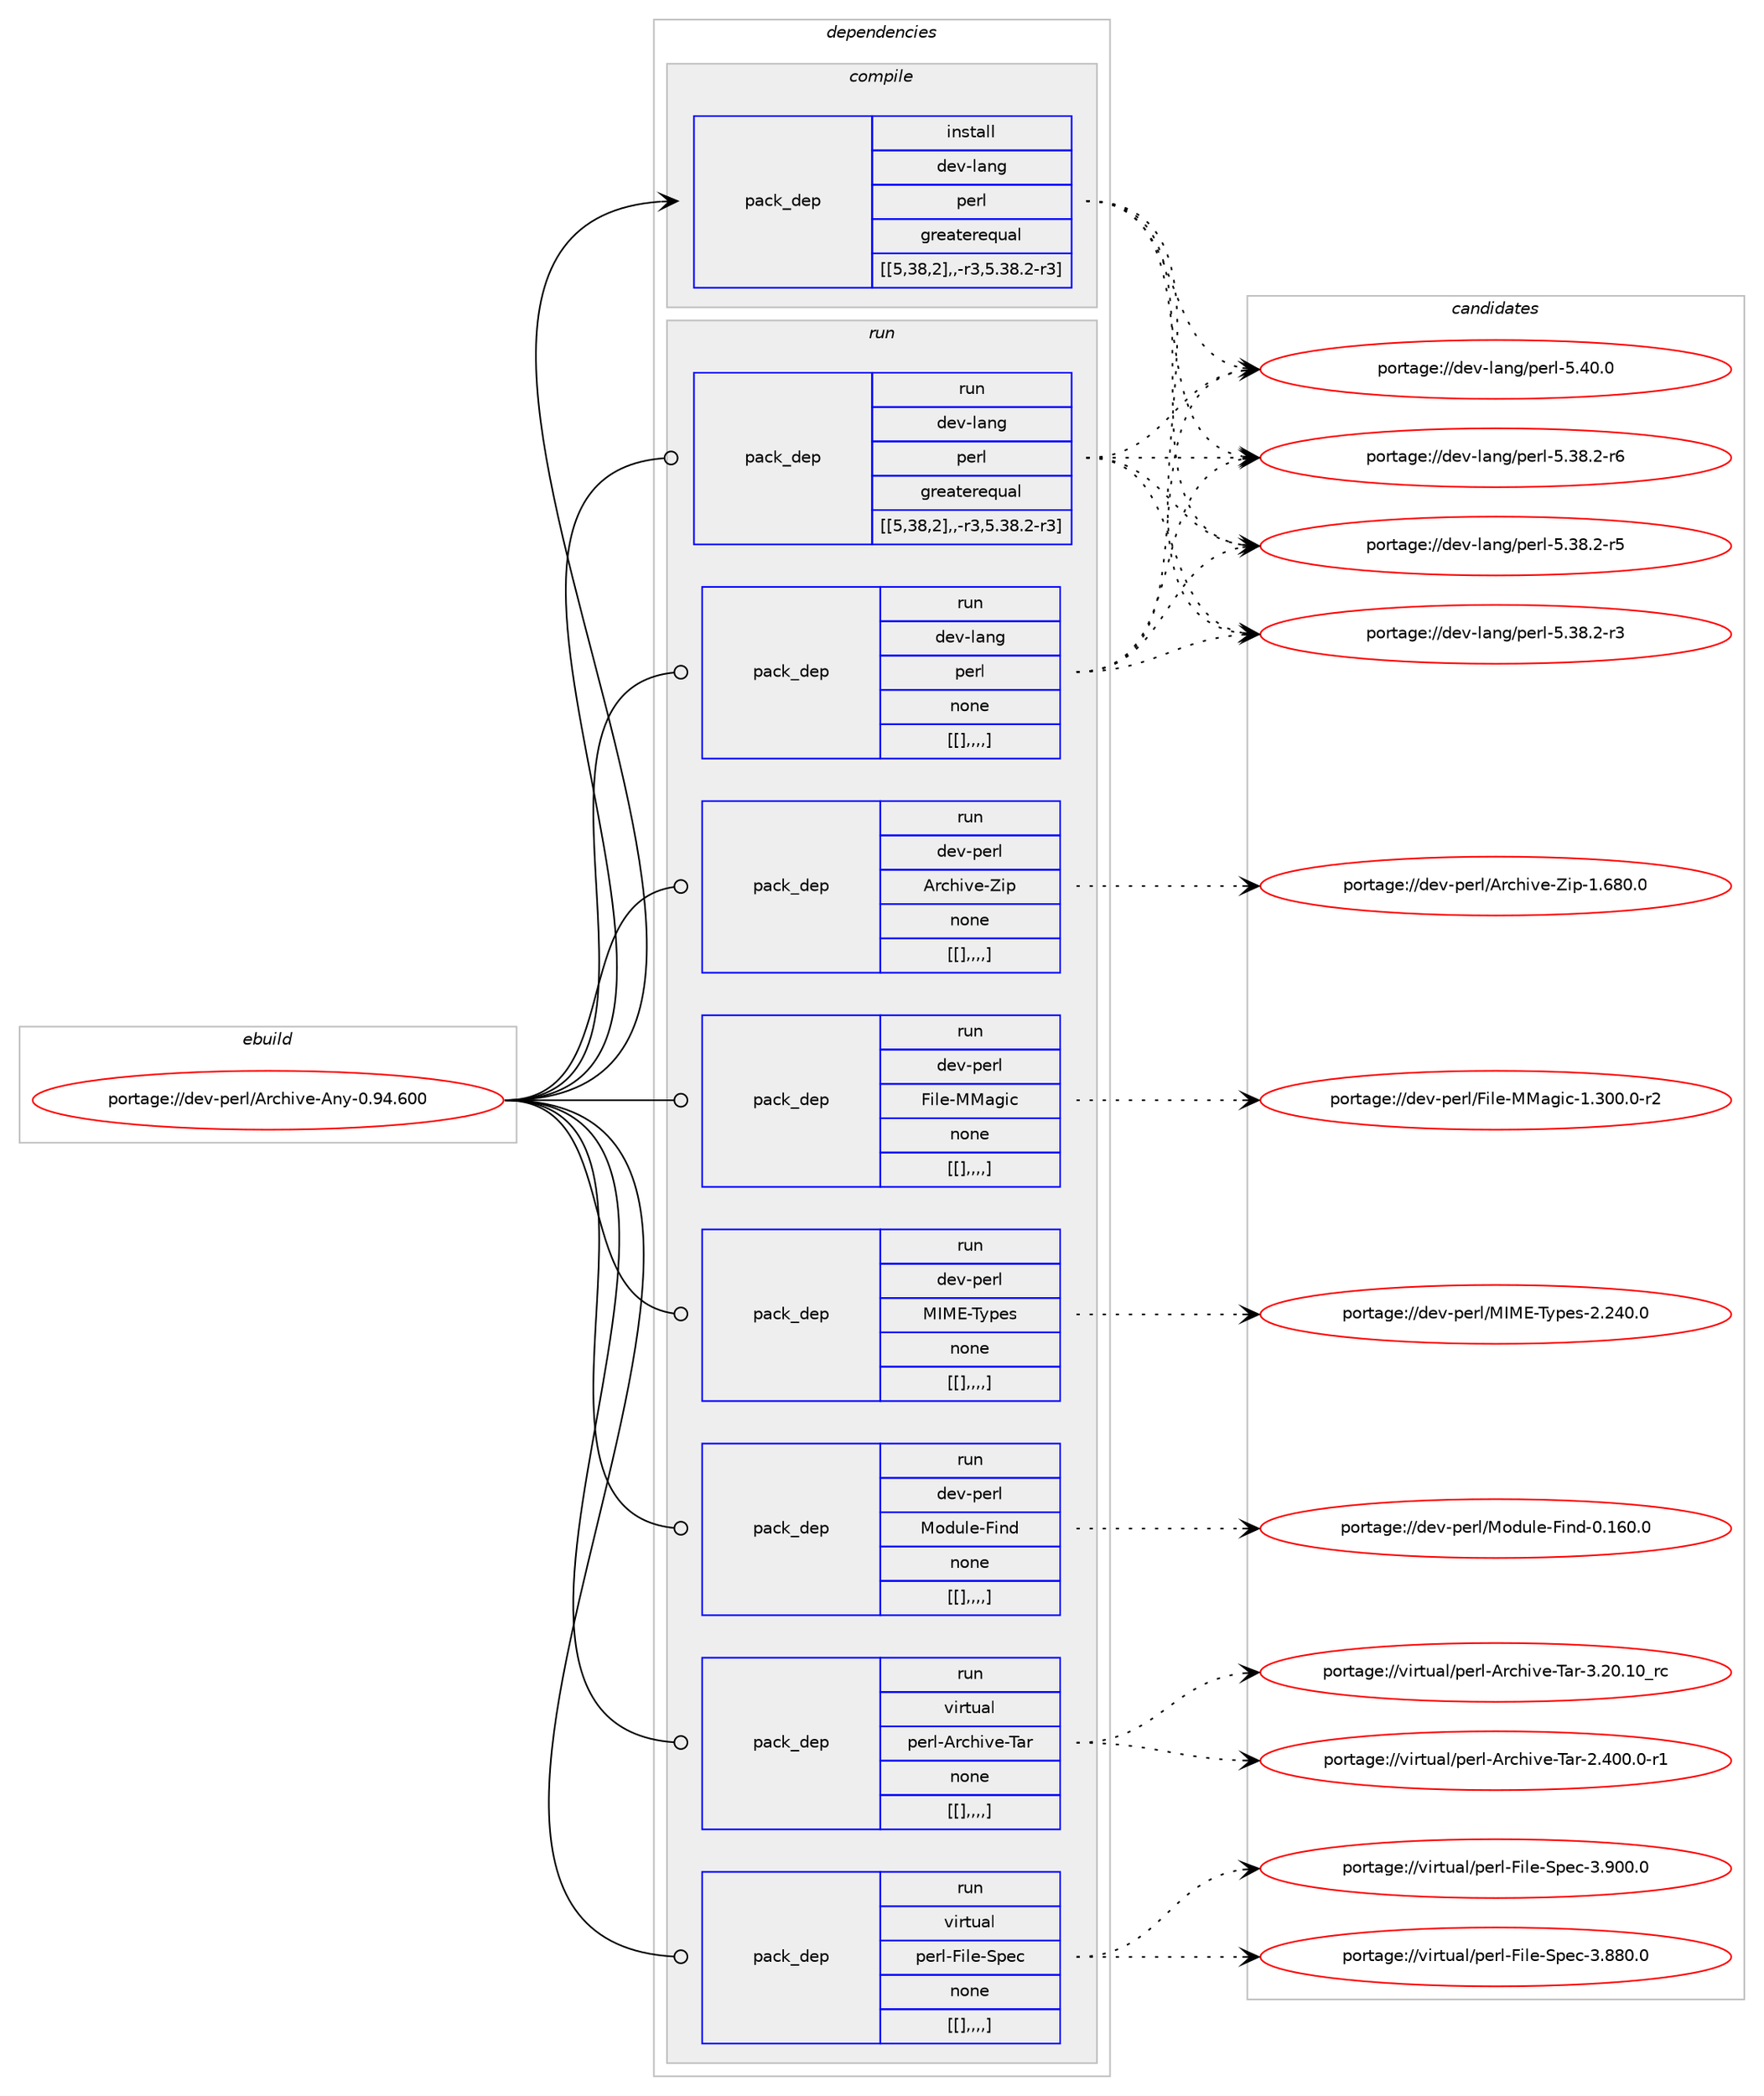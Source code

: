 digraph prolog {

# *************
# Graph options
# *************

newrank=true;
concentrate=true;
compound=true;
graph [rankdir=LR,fontname=Helvetica,fontsize=10,ranksep=1.5];#, ranksep=2.5, nodesep=0.2];
edge  [arrowhead=vee];
node  [fontname=Helvetica,fontsize=10];

# **********
# The ebuild
# **********

subgraph cluster_leftcol {
color=gray;
label=<<i>ebuild</i>>;
id [label="portage://dev-perl/Archive-Any-0.94.600", color=red, width=4, href="../dev-perl/Archive-Any-0.94.600.svg"];
}

# ****************
# The dependencies
# ****************

subgraph cluster_midcol {
color=gray;
label=<<i>dependencies</i>>;
subgraph cluster_compile {
fillcolor="#eeeeee";
style=filled;
label=<<i>compile</i>>;
subgraph pack95322 {
dependency126817 [label=<<TABLE BORDER="0" CELLBORDER="1" CELLSPACING="0" CELLPADDING="4" WIDTH="220"><TR><TD ROWSPAN="6" CELLPADDING="30">pack_dep</TD></TR><TR><TD WIDTH="110">install</TD></TR><TR><TD>dev-lang</TD></TR><TR><TD>perl</TD></TR><TR><TD>greaterequal</TD></TR><TR><TD>[[5,38,2],,-r3,5.38.2-r3]</TD></TR></TABLE>>, shape=none, color=blue];
}
id:e -> dependency126817:w [weight=20,style="solid",arrowhead="vee"];
}
subgraph cluster_compileandrun {
fillcolor="#eeeeee";
style=filled;
label=<<i>compile and run</i>>;
}
subgraph cluster_run {
fillcolor="#eeeeee";
style=filled;
label=<<i>run</i>>;
subgraph pack95323 {
dependency126818 [label=<<TABLE BORDER="0" CELLBORDER="1" CELLSPACING="0" CELLPADDING="4" WIDTH="220"><TR><TD ROWSPAN="6" CELLPADDING="30">pack_dep</TD></TR><TR><TD WIDTH="110">run</TD></TR><TR><TD>dev-lang</TD></TR><TR><TD>perl</TD></TR><TR><TD>greaterequal</TD></TR><TR><TD>[[5,38,2],,-r3,5.38.2-r3]</TD></TR></TABLE>>, shape=none, color=blue];
}
id:e -> dependency126818:w [weight=20,style="solid",arrowhead="odot"];
subgraph pack95324 {
dependency126819 [label=<<TABLE BORDER="0" CELLBORDER="1" CELLSPACING="0" CELLPADDING="4" WIDTH="220"><TR><TD ROWSPAN="6" CELLPADDING="30">pack_dep</TD></TR><TR><TD WIDTH="110">run</TD></TR><TR><TD>dev-lang</TD></TR><TR><TD>perl</TD></TR><TR><TD>none</TD></TR><TR><TD>[[],,,,]</TD></TR></TABLE>>, shape=none, color=blue];
}
id:e -> dependency126819:w [weight=20,style="solid",arrowhead="odot"];
subgraph pack95325 {
dependency126820 [label=<<TABLE BORDER="0" CELLBORDER="1" CELLSPACING="0" CELLPADDING="4" WIDTH="220"><TR><TD ROWSPAN="6" CELLPADDING="30">pack_dep</TD></TR><TR><TD WIDTH="110">run</TD></TR><TR><TD>dev-perl</TD></TR><TR><TD>Archive-Zip</TD></TR><TR><TD>none</TD></TR><TR><TD>[[],,,,]</TD></TR></TABLE>>, shape=none, color=blue];
}
id:e -> dependency126820:w [weight=20,style="solid",arrowhead="odot"];
subgraph pack95326 {
dependency126821 [label=<<TABLE BORDER="0" CELLBORDER="1" CELLSPACING="0" CELLPADDING="4" WIDTH="220"><TR><TD ROWSPAN="6" CELLPADDING="30">pack_dep</TD></TR><TR><TD WIDTH="110">run</TD></TR><TR><TD>dev-perl</TD></TR><TR><TD>File-MMagic</TD></TR><TR><TD>none</TD></TR><TR><TD>[[],,,,]</TD></TR></TABLE>>, shape=none, color=blue];
}
id:e -> dependency126821:w [weight=20,style="solid",arrowhead="odot"];
subgraph pack95327 {
dependency126822 [label=<<TABLE BORDER="0" CELLBORDER="1" CELLSPACING="0" CELLPADDING="4" WIDTH="220"><TR><TD ROWSPAN="6" CELLPADDING="30">pack_dep</TD></TR><TR><TD WIDTH="110">run</TD></TR><TR><TD>dev-perl</TD></TR><TR><TD>MIME-Types</TD></TR><TR><TD>none</TD></TR><TR><TD>[[],,,,]</TD></TR></TABLE>>, shape=none, color=blue];
}
id:e -> dependency126822:w [weight=20,style="solid",arrowhead="odot"];
subgraph pack95328 {
dependency126823 [label=<<TABLE BORDER="0" CELLBORDER="1" CELLSPACING="0" CELLPADDING="4" WIDTH="220"><TR><TD ROWSPAN="6" CELLPADDING="30">pack_dep</TD></TR><TR><TD WIDTH="110">run</TD></TR><TR><TD>dev-perl</TD></TR><TR><TD>Module-Find</TD></TR><TR><TD>none</TD></TR><TR><TD>[[],,,,]</TD></TR></TABLE>>, shape=none, color=blue];
}
id:e -> dependency126823:w [weight=20,style="solid",arrowhead="odot"];
subgraph pack95329 {
dependency126824 [label=<<TABLE BORDER="0" CELLBORDER="1" CELLSPACING="0" CELLPADDING="4" WIDTH="220"><TR><TD ROWSPAN="6" CELLPADDING="30">pack_dep</TD></TR><TR><TD WIDTH="110">run</TD></TR><TR><TD>virtual</TD></TR><TR><TD>perl-Archive-Tar</TD></TR><TR><TD>none</TD></TR><TR><TD>[[],,,,]</TD></TR></TABLE>>, shape=none, color=blue];
}
id:e -> dependency126824:w [weight=20,style="solid",arrowhead="odot"];
subgraph pack95330 {
dependency126825 [label=<<TABLE BORDER="0" CELLBORDER="1" CELLSPACING="0" CELLPADDING="4" WIDTH="220"><TR><TD ROWSPAN="6" CELLPADDING="30">pack_dep</TD></TR><TR><TD WIDTH="110">run</TD></TR><TR><TD>virtual</TD></TR><TR><TD>perl-File-Spec</TD></TR><TR><TD>none</TD></TR><TR><TD>[[],,,,]</TD></TR></TABLE>>, shape=none, color=blue];
}
id:e -> dependency126825:w [weight=20,style="solid",arrowhead="odot"];
}
}

# **************
# The candidates
# **************

subgraph cluster_choices {
rank=same;
color=gray;
label=<<i>candidates</i>>;

subgraph choice95322 {
color=black;
nodesep=1;
choice10010111845108971101034711210111410845534652484648 [label="portage://dev-lang/perl-5.40.0", color=red, width=4,href="../dev-lang/perl-5.40.0.svg"];
choice100101118451089711010347112101114108455346515646504511454 [label="portage://dev-lang/perl-5.38.2-r6", color=red, width=4,href="../dev-lang/perl-5.38.2-r6.svg"];
choice100101118451089711010347112101114108455346515646504511453 [label="portage://dev-lang/perl-5.38.2-r5", color=red, width=4,href="../dev-lang/perl-5.38.2-r5.svg"];
choice100101118451089711010347112101114108455346515646504511451 [label="portage://dev-lang/perl-5.38.2-r3", color=red, width=4,href="../dev-lang/perl-5.38.2-r3.svg"];
dependency126817:e -> choice10010111845108971101034711210111410845534652484648:w [style=dotted,weight="100"];
dependency126817:e -> choice100101118451089711010347112101114108455346515646504511454:w [style=dotted,weight="100"];
dependency126817:e -> choice100101118451089711010347112101114108455346515646504511453:w [style=dotted,weight="100"];
dependency126817:e -> choice100101118451089711010347112101114108455346515646504511451:w [style=dotted,weight="100"];
}
subgraph choice95323 {
color=black;
nodesep=1;
choice10010111845108971101034711210111410845534652484648 [label="portage://dev-lang/perl-5.40.0", color=red, width=4,href="../dev-lang/perl-5.40.0.svg"];
choice100101118451089711010347112101114108455346515646504511454 [label="portage://dev-lang/perl-5.38.2-r6", color=red, width=4,href="../dev-lang/perl-5.38.2-r6.svg"];
choice100101118451089711010347112101114108455346515646504511453 [label="portage://dev-lang/perl-5.38.2-r5", color=red, width=4,href="../dev-lang/perl-5.38.2-r5.svg"];
choice100101118451089711010347112101114108455346515646504511451 [label="portage://dev-lang/perl-5.38.2-r3", color=red, width=4,href="../dev-lang/perl-5.38.2-r3.svg"];
dependency126818:e -> choice10010111845108971101034711210111410845534652484648:w [style=dotted,weight="100"];
dependency126818:e -> choice100101118451089711010347112101114108455346515646504511454:w [style=dotted,weight="100"];
dependency126818:e -> choice100101118451089711010347112101114108455346515646504511453:w [style=dotted,weight="100"];
dependency126818:e -> choice100101118451089711010347112101114108455346515646504511451:w [style=dotted,weight="100"];
}
subgraph choice95324 {
color=black;
nodesep=1;
choice10010111845108971101034711210111410845534652484648 [label="portage://dev-lang/perl-5.40.0", color=red, width=4,href="../dev-lang/perl-5.40.0.svg"];
choice100101118451089711010347112101114108455346515646504511454 [label="portage://dev-lang/perl-5.38.2-r6", color=red, width=4,href="../dev-lang/perl-5.38.2-r6.svg"];
choice100101118451089711010347112101114108455346515646504511453 [label="portage://dev-lang/perl-5.38.2-r5", color=red, width=4,href="../dev-lang/perl-5.38.2-r5.svg"];
choice100101118451089711010347112101114108455346515646504511451 [label="portage://dev-lang/perl-5.38.2-r3", color=red, width=4,href="../dev-lang/perl-5.38.2-r3.svg"];
dependency126819:e -> choice10010111845108971101034711210111410845534652484648:w [style=dotted,weight="100"];
dependency126819:e -> choice100101118451089711010347112101114108455346515646504511454:w [style=dotted,weight="100"];
dependency126819:e -> choice100101118451089711010347112101114108455346515646504511453:w [style=dotted,weight="100"];
dependency126819:e -> choice100101118451089711010347112101114108455346515646504511451:w [style=dotted,weight="100"];
}
subgraph choice95325 {
color=black;
nodesep=1;
choice1001011184511210111410847651149910410511810145901051124549465456484648 [label="portage://dev-perl/Archive-Zip-1.680.0", color=red, width=4,href="../dev-perl/Archive-Zip-1.680.0.svg"];
dependency126820:e -> choice1001011184511210111410847651149910410511810145901051124549465456484648:w [style=dotted,weight="100"];
}
subgraph choice95326 {
color=black;
nodesep=1;
choice100101118451121011141084770105108101457777971031059945494651484846484511450 [label="portage://dev-perl/File-MMagic-1.300.0-r2", color=red, width=4,href="../dev-perl/File-MMagic-1.300.0-r2.svg"];
dependency126821:e -> choice100101118451121011141084770105108101457777971031059945494651484846484511450:w [style=dotted,weight="100"];
}
subgraph choice95327 {
color=black;
nodesep=1;
choice10010111845112101114108477773776945841211121011154550465052484648 [label="portage://dev-perl/MIME-Types-2.240.0", color=red, width=4,href="../dev-perl/MIME-Types-2.240.0.svg"];
dependency126822:e -> choice10010111845112101114108477773776945841211121011154550465052484648:w [style=dotted,weight="100"];
}
subgraph choice95328 {
color=black;
nodesep=1;
choice10010111845112101114108477711110011710810145701051101004548464954484648 [label="portage://dev-perl/Module-Find-0.160.0", color=red, width=4,href="../dev-perl/Module-Find-0.160.0.svg"];
dependency126823:e -> choice10010111845112101114108477711110011710810145701051101004548464954484648:w [style=dotted,weight="100"];
}
subgraph choice95329 {
color=black;
nodesep=1;
choice118105114116117971084711210111410845651149910410511810145849711445514650484649489511499 [label="portage://virtual/perl-Archive-Tar-3.20.10_rc", color=red, width=4,href="../virtual/perl-Archive-Tar-3.20.10_rc.svg"];
choice118105114116117971084711210111410845651149910410511810145849711445504652484846484511449 [label="portage://virtual/perl-Archive-Tar-2.400.0-r1", color=red, width=4,href="../virtual/perl-Archive-Tar-2.400.0-r1.svg"];
dependency126824:e -> choice118105114116117971084711210111410845651149910410511810145849711445514650484649489511499:w [style=dotted,weight="100"];
dependency126824:e -> choice118105114116117971084711210111410845651149910410511810145849711445504652484846484511449:w [style=dotted,weight="100"];
}
subgraph choice95330 {
color=black;
nodesep=1;
choice118105114116117971084711210111410845701051081014583112101994551465748484648 [label="portage://virtual/perl-File-Spec-3.900.0", color=red, width=4,href="../virtual/perl-File-Spec-3.900.0.svg"];
choice118105114116117971084711210111410845701051081014583112101994551465656484648 [label="portage://virtual/perl-File-Spec-3.880.0", color=red, width=4,href="../virtual/perl-File-Spec-3.880.0.svg"];
dependency126825:e -> choice118105114116117971084711210111410845701051081014583112101994551465748484648:w [style=dotted,weight="100"];
dependency126825:e -> choice118105114116117971084711210111410845701051081014583112101994551465656484648:w [style=dotted,weight="100"];
}
}

}
